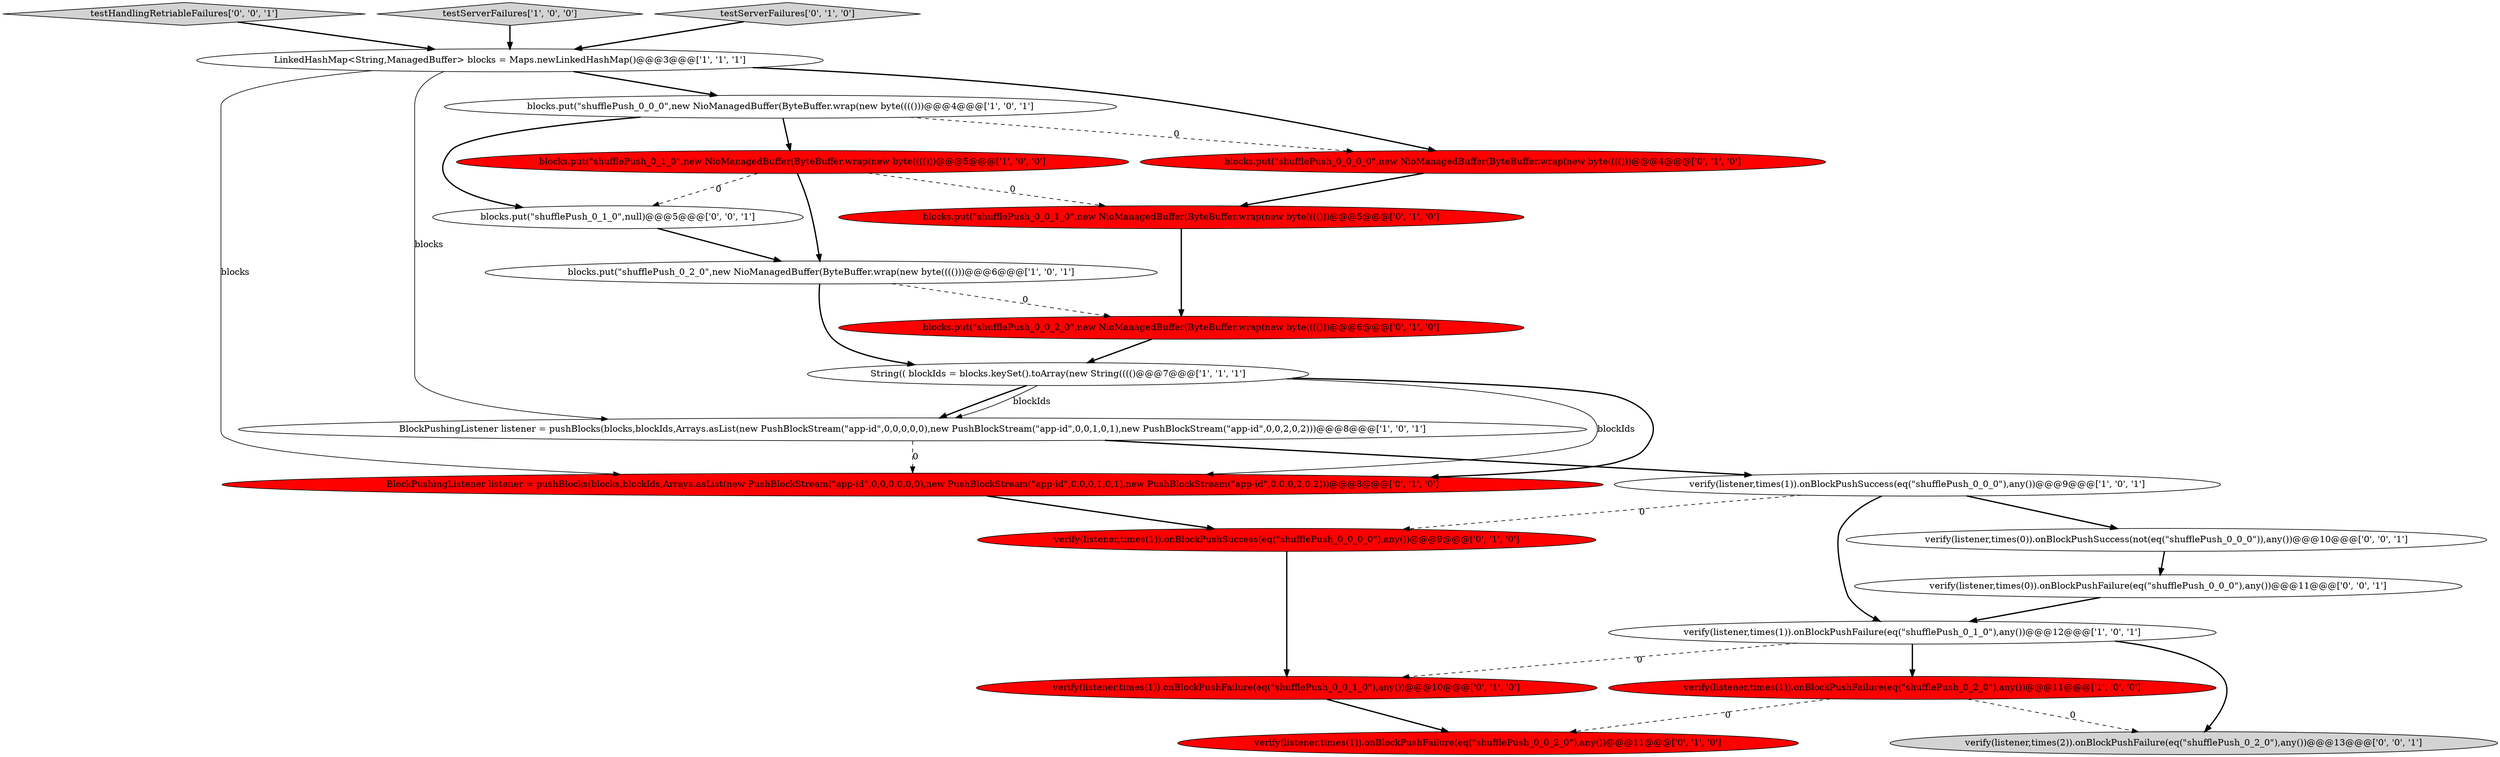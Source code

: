 digraph {
3 [style = filled, label = "verify(listener,times(1)).onBlockPushSuccess(eq(\"shufflePush_0_0_0\"),any())@@@9@@@['1', '0', '1']", fillcolor = white, shape = ellipse image = "AAA0AAABBB1BBB"];
11 [style = filled, label = "BlockPushingListener listener = pushBlocks(blocks,blockIds,Arrays.asList(new PushBlockStream(\"app-id\",0,0,0,0,0,0),new PushBlockStream(\"app-id\",0,0,0,1,0,1),new PushBlockStream(\"app-id\",0,0,0,2,0,2)))@@@8@@@['0', '1', '0']", fillcolor = red, shape = ellipse image = "AAA1AAABBB2BBB"];
10 [style = filled, label = "blocks.put(\"shufflePush_0_0_2_0\",new NioManagedBuffer(ByteBuffer.wrap(new byte(((()))@@@6@@@['0', '1', '0']", fillcolor = red, shape = ellipse image = "AAA1AAABBB2BBB"];
6 [style = filled, label = "blocks.put(\"shufflePush_0_0_0\",new NioManagedBuffer(ByteBuffer.wrap(new byte(((()))@@@4@@@['1', '0', '1']", fillcolor = white, shape = ellipse image = "AAA0AAABBB1BBB"];
12 [style = filled, label = "verify(listener,times(1)).onBlockPushSuccess(eq(\"shufflePush_0_0_0_0\"),any())@@@9@@@['0', '1', '0']", fillcolor = red, shape = ellipse image = "AAA1AAABBB2BBB"];
4 [style = filled, label = "verify(listener,times(1)).onBlockPushFailure(eq(\"shufflePush_0_2_0\"),any())@@@11@@@['1', '0', '0']", fillcolor = red, shape = ellipse image = "AAA1AAABBB1BBB"];
9 [style = filled, label = "BlockPushingListener listener = pushBlocks(blocks,blockIds,Arrays.asList(new PushBlockStream(\"app-id\",0,0,0,0,0),new PushBlockStream(\"app-id\",0,0,1,0,1),new PushBlockStream(\"app-id\",0,0,2,0,2)))@@@8@@@['1', '0', '1']", fillcolor = white, shape = ellipse image = "AAA0AAABBB1BBB"];
18 [style = filled, label = "testHandlingRetriableFailures['0', '0', '1']", fillcolor = lightgray, shape = diamond image = "AAA0AAABBB3BBB"];
22 [style = filled, label = "verify(listener,times(0)).onBlockPushFailure(eq(\"shufflePush_0_0_0\"),any())@@@11@@@['0', '0', '1']", fillcolor = white, shape = ellipse image = "AAA0AAABBB3BBB"];
8 [style = filled, label = "blocks.put(\"shufflePush_0_1_0\",new NioManagedBuffer(ByteBuffer.wrap(new byte(((()))@@@5@@@['1', '0', '0']", fillcolor = red, shape = ellipse image = "AAA1AAABBB1BBB"];
13 [style = filled, label = "verify(listener,times(1)).onBlockPushFailure(eq(\"shufflePush_0_0_1_0\"),any())@@@10@@@['0', '1', '0']", fillcolor = red, shape = ellipse image = "AAA1AAABBB2BBB"];
14 [style = filled, label = "blocks.put(\"shufflePush_0_0_1_0\",new NioManagedBuffer(ByteBuffer.wrap(new byte(((()))@@@5@@@['0', '1', '0']", fillcolor = red, shape = ellipse image = "AAA1AAABBB2BBB"];
1 [style = filled, label = "verify(listener,times(1)).onBlockPushFailure(eq(\"shufflePush_0_1_0\"),any())@@@12@@@['1', '0', '1']", fillcolor = white, shape = ellipse image = "AAA0AAABBB1BBB"];
19 [style = filled, label = "verify(listener,times(0)).onBlockPushSuccess(not(eq(\"shufflePush_0_0_0\")),any())@@@10@@@['0', '0', '1']", fillcolor = white, shape = ellipse image = "AAA0AAABBB3BBB"];
21 [style = filled, label = "blocks.put(\"shufflePush_0_1_0\",null)@@@5@@@['0', '0', '1']", fillcolor = white, shape = ellipse image = "AAA0AAABBB3BBB"];
0 [style = filled, label = "LinkedHashMap<String,ManagedBuffer> blocks = Maps.newLinkedHashMap()@@@3@@@['1', '1', '1']", fillcolor = white, shape = ellipse image = "AAA0AAABBB1BBB"];
20 [style = filled, label = "verify(listener,times(2)).onBlockPushFailure(eq(\"shufflePush_0_2_0\"),any())@@@13@@@['0', '0', '1']", fillcolor = lightgray, shape = ellipse image = "AAA0AAABBB3BBB"];
16 [style = filled, label = "verify(listener,times(1)).onBlockPushFailure(eq(\"shufflePush_0_0_2_0\"),any())@@@11@@@['0', '1', '0']", fillcolor = red, shape = ellipse image = "AAA1AAABBB2BBB"];
2 [style = filled, label = "blocks.put(\"shufflePush_0_2_0\",new NioManagedBuffer(ByteBuffer.wrap(new byte(((()))@@@6@@@['1', '0', '1']", fillcolor = white, shape = ellipse image = "AAA0AAABBB1BBB"];
5 [style = filled, label = "String(( blockIds = blocks.keySet().toArray(new String(((()@@@7@@@['1', '1', '1']", fillcolor = white, shape = ellipse image = "AAA0AAABBB1BBB"];
15 [style = filled, label = "blocks.put(\"shufflePush_0_0_0_0\",new NioManagedBuffer(ByteBuffer.wrap(new byte(((()))@@@4@@@['0', '1', '0']", fillcolor = red, shape = ellipse image = "AAA1AAABBB2BBB"];
7 [style = filled, label = "testServerFailures['1', '0', '0']", fillcolor = lightgray, shape = diamond image = "AAA0AAABBB1BBB"];
17 [style = filled, label = "testServerFailures['0', '1', '0']", fillcolor = lightgray, shape = diamond image = "AAA0AAABBB2BBB"];
1->4 [style = bold, label=""];
4->16 [style = dashed, label="0"];
5->9 [style = bold, label=""];
3->1 [style = bold, label=""];
15->14 [style = bold, label=""];
0->11 [style = solid, label="blocks"];
0->6 [style = bold, label=""];
0->9 [style = solid, label="blocks"];
6->21 [style = bold, label=""];
14->10 [style = bold, label=""];
1->20 [style = bold, label=""];
7->0 [style = bold, label=""];
11->12 [style = bold, label=""];
8->14 [style = dashed, label="0"];
8->21 [style = dashed, label="0"];
13->16 [style = bold, label=""];
0->15 [style = bold, label=""];
2->10 [style = dashed, label="0"];
21->2 [style = bold, label=""];
1->13 [style = dashed, label="0"];
12->13 [style = bold, label=""];
5->9 [style = solid, label="blockIds"];
17->0 [style = bold, label=""];
10->5 [style = bold, label=""];
3->12 [style = dashed, label="0"];
8->2 [style = bold, label=""];
3->19 [style = bold, label=""];
6->15 [style = dashed, label="0"];
4->20 [style = dashed, label="0"];
6->8 [style = bold, label=""];
9->3 [style = bold, label=""];
9->11 [style = dashed, label="0"];
5->11 [style = bold, label=""];
22->1 [style = bold, label=""];
19->22 [style = bold, label=""];
5->11 [style = solid, label="blockIds"];
18->0 [style = bold, label=""];
2->5 [style = bold, label=""];
}
